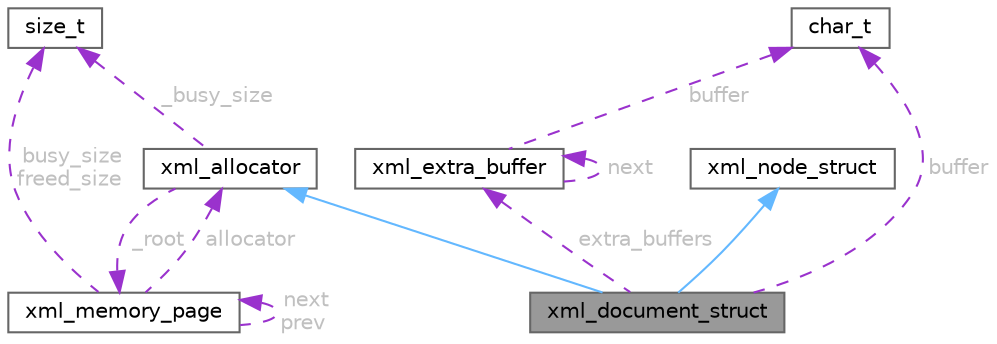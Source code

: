 digraph "xml_document_struct"
{
 // INTERACTIVE_SVG=YES
 // LATEX_PDF_SIZE
  bgcolor="transparent";
  edge [fontname=Helvetica,fontsize=10,labelfontname=Helvetica,labelfontsize=10];
  node [fontname=Helvetica,fontsize=10,shape=box,height=0.2,width=0.4];
  Node1 [id="Node000001",label="xml_document_struct",height=0.2,width=0.4,color="gray40", fillcolor="grey60", style="filled", fontcolor="black",tooltip=" "];
  Node2 -> Node1 [id="edge1_Node000001_Node000002",dir="back",color="steelblue1",style="solid",tooltip=" "];
  Node2 [id="Node000002",label="xml_node_struct",height=0.2,width=0.4,color="gray40", fillcolor="white", style="filled",URL="$d9/dad/classxml__node__struct.html",tooltip=" "];
  Node3 -> Node1 [id="edge2_Node000001_Node000003",dir="back",color="steelblue1",style="solid",tooltip=" "];
  Node3 [id="Node000003",label="xml_allocator",height=0.2,width=0.4,color="gray40", fillcolor="white", style="filled",URL="$d3/dae/structxml__allocator.html",tooltip=" "];
  Node4 -> Node3 [id="edge3_Node000003_Node000004",dir="back",color="darkorchid3",style="dashed",tooltip=" ",label=" _root",fontcolor="grey" ];
  Node4 [id="Node000004",label="xml_memory_page",height=0.2,width=0.4,color="gray40", fillcolor="white", style="filled",URL="$d7/dd1/structxml__memory__page.html",tooltip=" "];
  Node3 -> Node4 [id="edge4_Node000004_Node000003",dir="back",color="darkorchid3",style="dashed",tooltip=" ",label=" allocator",fontcolor="grey" ];
  Node4 -> Node4 [id="edge5_Node000004_Node000004",dir="back",color="darkorchid3",style="dashed",tooltip=" ",label=" next\nprev",fontcolor="grey" ];
  Node5 -> Node4 [id="edge6_Node000004_Node000005",dir="back",color="darkorchid3",style="dashed",tooltip=" ",label=" busy_size\nfreed_size",fontcolor="grey" ];
  Node5 [id="Node000005",label="size_t",height=0.2,width=0.4,color="gray40", fillcolor="white", style="filled",tooltip=" "];
  Node5 -> Node3 [id="edge7_Node000003_Node000005",dir="back",color="darkorchid3",style="dashed",tooltip=" ",label=" _busy_size",fontcolor="grey" ];
  Node6 -> Node1 [id="edge8_Node000001_Node000006",dir="back",color="darkorchid3",style="dashed",tooltip=" ",label=" buffer",fontcolor="grey" ];
  Node6 [id="Node000006",label="char_t",height=0.2,width=0.4,color="gray40", fillcolor="white", style="filled",tooltip=" "];
  Node7 -> Node1 [id="edge9_Node000001_Node000007",dir="back",color="darkorchid3",style="dashed",tooltip=" ",label=" extra_buffers",fontcolor="grey" ];
  Node7 [id="Node000007",label="xml_extra_buffer",height=0.2,width=0.4,color="gray40", fillcolor="white", style="filled",URL="$dd/dc3/structxml__extra__buffer.html",tooltip=" "];
  Node6 -> Node7 [id="edge10_Node000007_Node000006",dir="back",color="darkorchid3",style="dashed",tooltip=" ",label=" buffer",fontcolor="grey" ];
  Node7 -> Node7 [id="edge11_Node000007_Node000007",dir="back",color="darkorchid3",style="dashed",tooltip=" ",label=" next",fontcolor="grey" ];
}
